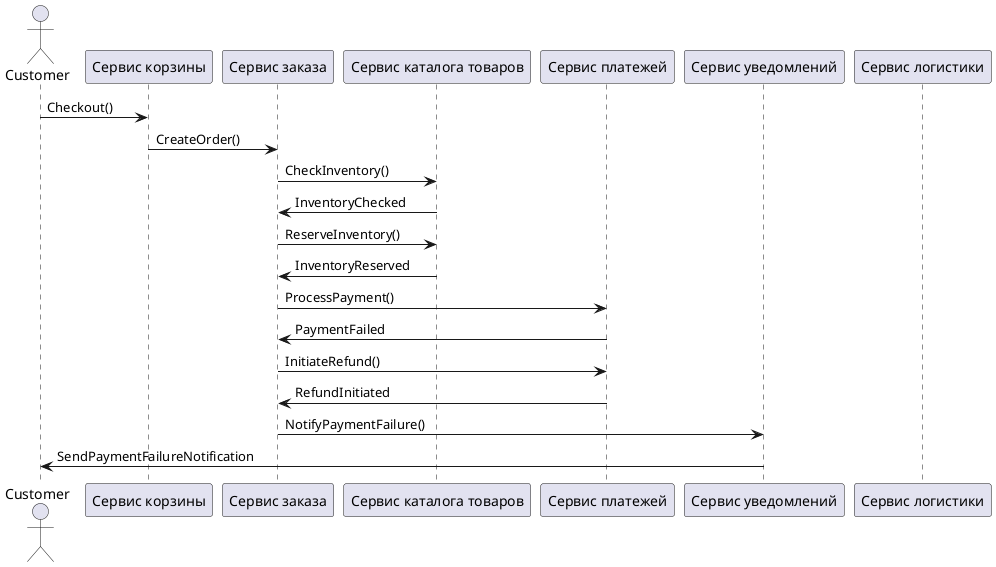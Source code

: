 @startuml PaymentFailureScenario
actor Customer
participant "Сервис корзины" as CartService
participant "Сервис заказа" as OrderService
participant "Сервис каталога товаров" as ProductService
participant "Сервис платежей" as PaymentService
participant "Сервис уведомлений" as NotificationService
participant "Сервис логистики" as LogisticsService

Customer -> CartService : Checkout()
CartService -> OrderService : CreateOrder()
OrderService -> ProductService : CheckInventory()
ProductService -> OrderService : InventoryChecked

OrderService -> ProductService : ReserveInventory()
ProductService -> OrderService : InventoryReserved
OrderService -> PaymentService : ProcessPayment()
PaymentService -> OrderService : PaymentFailed
OrderService -> PaymentService : InitiateRefund()
PaymentService -> OrderService : RefundInitiated
OrderService -> NotificationService : NotifyPaymentFailure()
NotificationService -> Customer : SendPaymentFailureNotification

@enduml